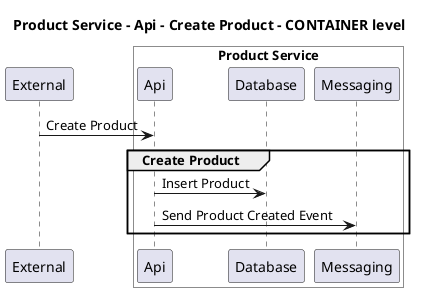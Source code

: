@startuml

title Product Service - Api - Create Product - CONTAINER level

participant "External" as C4InterFlow.SoftwareSystems.ExternalSystem

box "Product Service" #White
    participant "Api" as ECommercePlatform.SoftwareSystems.ProductService.Containers.Api
    participant "Database" as ECommercePlatform.SoftwareSystems.ProductService.Containers.Database
    participant "Messaging" as ECommercePlatform.SoftwareSystems.ProductService.Containers.Messaging
end box


C4InterFlow.SoftwareSystems.ExternalSystem -> ECommercePlatform.SoftwareSystems.ProductService.Containers.Api : Create Product
group Create Product
ECommercePlatform.SoftwareSystems.ProductService.Containers.Api -> ECommercePlatform.SoftwareSystems.ProductService.Containers.Database : Insert Product
ECommercePlatform.SoftwareSystems.ProductService.Containers.Api -> ECommercePlatform.SoftwareSystems.ProductService.Containers.Messaging : Send Product Created Event
end


@enduml
